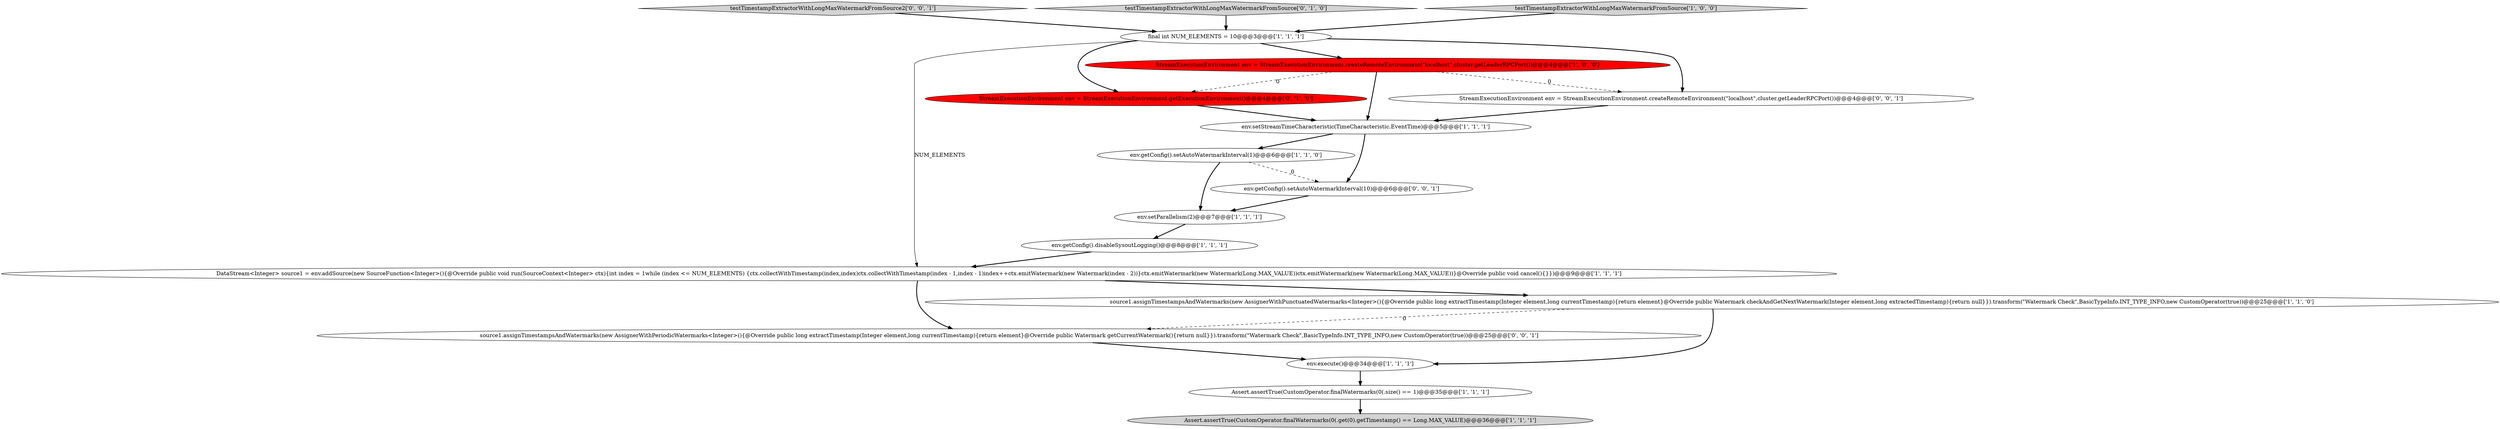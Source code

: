 digraph {
17 [style = filled, label = "testTimestampExtractorWithLongMaxWatermarkFromSource2['0', '0', '1']", fillcolor = lightgray, shape = diamond image = "AAA0AAABBB3BBB"];
9 [style = filled, label = "env.setParallelism(2)@@@7@@@['1', '1', '1']", fillcolor = white, shape = ellipse image = "AAA0AAABBB1BBB"];
16 [style = filled, label = "StreamExecutionEnvironment env = StreamExecutionEnvironment.createRemoteEnvironment(\"localhost\",cluster.getLeaderRPCPort())@@@4@@@['0', '0', '1']", fillcolor = white, shape = ellipse image = "AAA0AAABBB3BBB"];
15 [style = filled, label = "source1.assignTimestampsAndWatermarks(new AssignerWithPeriodicWatermarks<Integer>(){@Override public long extractTimestamp(Integer element,long currentTimestamp){return element}@Override public Watermark getCurrentWatermark(){return null}}).transform(\"Watermark Check\",BasicTypeInfo.INT_TYPE_INFO,new CustomOperator(true))@@@25@@@['0', '0', '1']", fillcolor = white, shape = ellipse image = "AAA0AAABBB3BBB"];
11 [style = filled, label = "source1.assignTimestampsAndWatermarks(new AssignerWithPunctuatedWatermarks<Integer>(){@Override public long extractTimestamp(Integer element,long currentTimestamp){return element}@Override public Watermark checkAndGetNextWatermark(Integer element,long extractedTimestamp){return null}}).transform(\"Watermark Check\",BasicTypeInfo.INT_TYPE_INFO,new CustomOperator(true))@@@25@@@['1', '1', '0']", fillcolor = white, shape = ellipse image = "AAA0AAABBB1BBB"];
10 [style = filled, label = "Assert.assertTrue(CustomOperator.finalWatermarks(0(.get(0).getTimestamp() == Long.MAX_VALUE)@@@36@@@['1', '1', '1']", fillcolor = lightgray, shape = ellipse image = "AAA0AAABBB1BBB"];
13 [style = filled, label = "testTimestampExtractorWithLongMaxWatermarkFromSource['0', '1', '0']", fillcolor = lightgray, shape = diamond image = "AAA0AAABBB2BBB"];
7 [style = filled, label = "env.getConfig().setAutoWatermarkInterval(1)@@@6@@@['1', '1', '0']", fillcolor = white, shape = ellipse image = "AAA0AAABBB1BBB"];
5 [style = filled, label = "env.execute()@@@34@@@['1', '1', '1']", fillcolor = white, shape = ellipse image = "AAA0AAABBB1BBB"];
6 [style = filled, label = "final int NUM_ELEMENTS = 10@@@3@@@['1', '1', '1']", fillcolor = white, shape = ellipse image = "AAA0AAABBB1BBB"];
12 [style = filled, label = "StreamExecutionEnvironment env = StreamExecutionEnvironment.getExecutionEnvironment()@@@4@@@['0', '1', '0']", fillcolor = red, shape = ellipse image = "AAA1AAABBB2BBB"];
4 [style = filled, label = "testTimestampExtractorWithLongMaxWatermarkFromSource['1', '0', '0']", fillcolor = lightgray, shape = diamond image = "AAA0AAABBB1BBB"];
2 [style = filled, label = "DataStream<Integer> source1 = env.addSource(new SourceFunction<Integer>(){@Override public void run(SourceContext<Integer> ctx){int index = 1while (index <= NUM_ELEMENTS) {ctx.collectWithTimestamp(index,index)ctx.collectWithTimestamp(index - 1,index - 1)index++ctx.emitWatermark(new Watermark(index - 2))}ctx.emitWatermark(new Watermark(Long.MAX_VALUE))ctx.emitWatermark(new Watermark(Long.MAX_VALUE))}@Override public void cancel(){}})@@@9@@@['1', '1', '1']", fillcolor = white, shape = ellipse image = "AAA0AAABBB1BBB"];
14 [style = filled, label = "env.getConfig().setAutoWatermarkInterval(10)@@@6@@@['0', '0', '1']", fillcolor = white, shape = ellipse image = "AAA0AAABBB3BBB"];
0 [style = filled, label = "StreamExecutionEnvironment env = StreamExecutionEnvironment.createRemoteEnvironment(\"localhost\",cluster.getLeaderRPCPort())@@@4@@@['1', '0', '0']", fillcolor = red, shape = ellipse image = "AAA1AAABBB1BBB"];
8 [style = filled, label = "env.getConfig().disableSysoutLogging()@@@8@@@['1', '1', '1']", fillcolor = white, shape = ellipse image = "AAA0AAABBB1BBB"];
3 [style = filled, label = "Assert.assertTrue(CustomOperator.finalWatermarks(0(.size() == 1)@@@35@@@['1', '1', '1']", fillcolor = white, shape = ellipse image = "AAA0AAABBB1BBB"];
1 [style = filled, label = "env.setStreamTimeCharacteristic(TimeCharacteristic.EventTime)@@@5@@@['1', '1', '1']", fillcolor = white, shape = ellipse image = "AAA0AAABBB1BBB"];
5->3 [style = bold, label=""];
6->2 [style = solid, label="NUM_ELEMENTS"];
17->6 [style = bold, label=""];
4->6 [style = bold, label=""];
11->15 [style = dashed, label="0"];
7->14 [style = dashed, label="0"];
0->16 [style = dashed, label="0"];
6->0 [style = bold, label=""];
0->12 [style = dashed, label="0"];
9->8 [style = bold, label=""];
12->1 [style = bold, label=""];
1->7 [style = bold, label=""];
15->5 [style = bold, label=""];
7->9 [style = bold, label=""];
3->10 [style = bold, label=""];
11->5 [style = bold, label=""];
8->2 [style = bold, label=""];
16->1 [style = bold, label=""];
6->16 [style = bold, label=""];
0->1 [style = bold, label=""];
2->15 [style = bold, label=""];
14->9 [style = bold, label=""];
1->14 [style = bold, label=""];
13->6 [style = bold, label=""];
2->11 [style = bold, label=""];
6->12 [style = bold, label=""];
}
